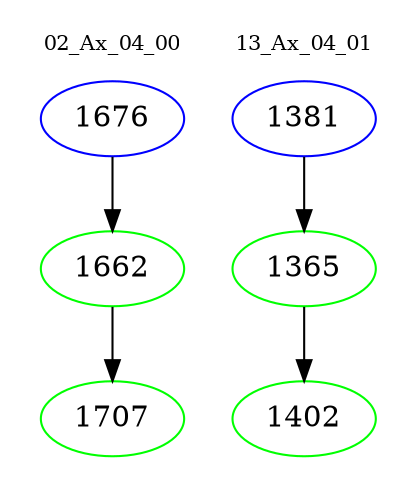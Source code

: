 digraph{
subgraph cluster_0 {
color = white
label = "02_Ax_04_00";
fontsize=10;
T0_1676 [label="1676", color="blue"]
T0_1676 -> T0_1662 [color="black"]
T0_1662 [label="1662", color="green"]
T0_1662 -> T0_1707 [color="black"]
T0_1707 [label="1707", color="green"]
}
subgraph cluster_1 {
color = white
label = "13_Ax_04_01";
fontsize=10;
T1_1381 [label="1381", color="blue"]
T1_1381 -> T1_1365 [color="black"]
T1_1365 [label="1365", color="green"]
T1_1365 -> T1_1402 [color="black"]
T1_1402 [label="1402", color="green"]
}
}
